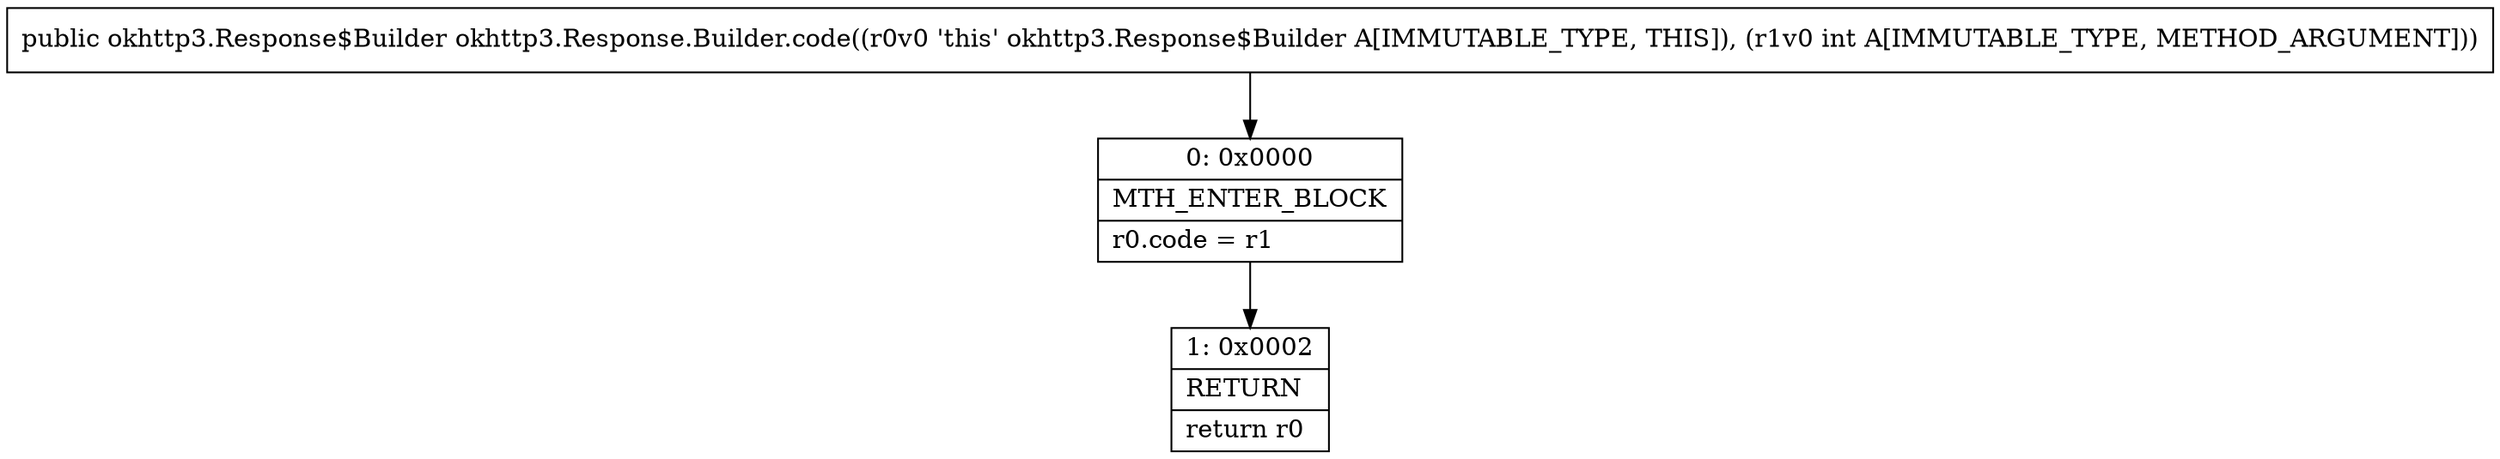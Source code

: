 digraph "CFG forokhttp3.Response.Builder.code(I)Lokhttp3\/Response$Builder;" {
Node_0 [shape=record,label="{0\:\ 0x0000|MTH_ENTER_BLOCK\l|r0.code = r1\l}"];
Node_1 [shape=record,label="{1\:\ 0x0002|RETURN\l|return r0\l}"];
MethodNode[shape=record,label="{public okhttp3.Response$Builder okhttp3.Response.Builder.code((r0v0 'this' okhttp3.Response$Builder A[IMMUTABLE_TYPE, THIS]), (r1v0 int A[IMMUTABLE_TYPE, METHOD_ARGUMENT])) }"];
MethodNode -> Node_0;
Node_0 -> Node_1;
}

